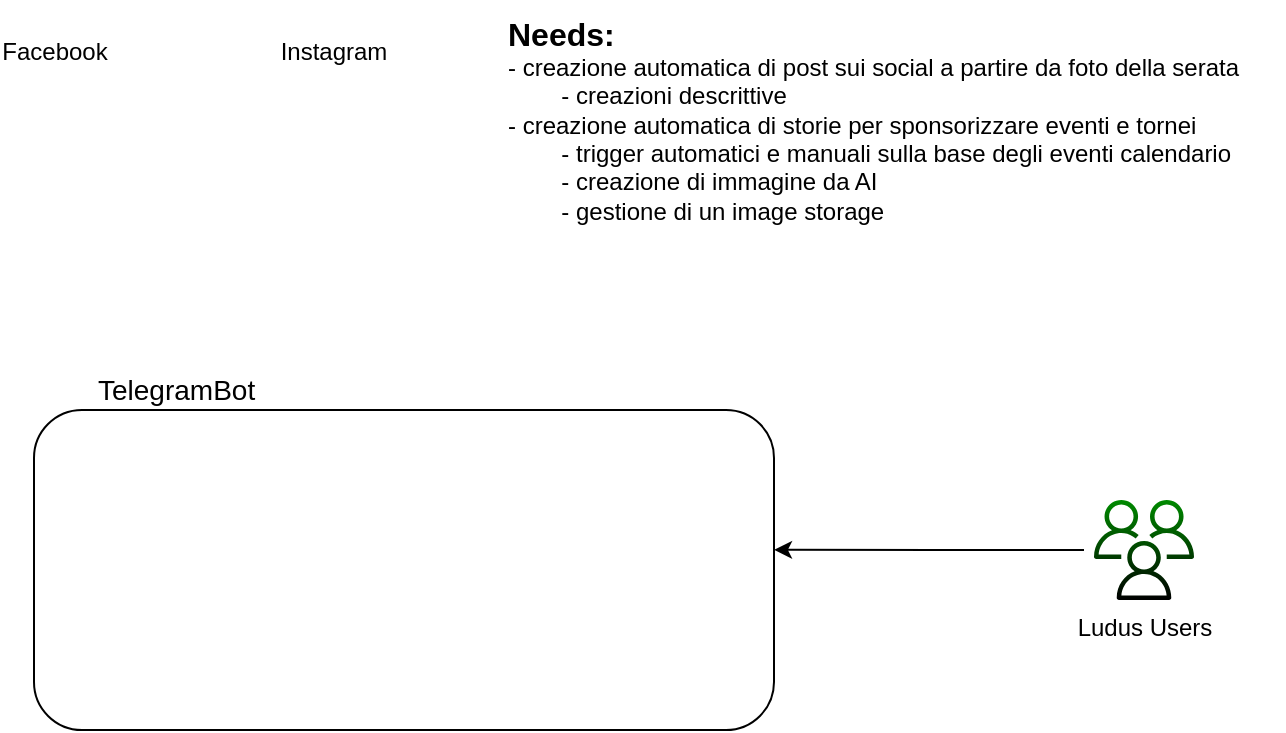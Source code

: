 <mxfile version="23.1.5" type="device">
  <diagram name="Pagina-1" id="RlPx2V80lAa3WAIiVTEK">
    <mxGraphModel dx="1000" dy="599" grid="1" gridSize="10" guides="1" tooltips="1" connect="1" arrows="1" fold="1" page="1" pageScale="1" pageWidth="827" pageHeight="1169" math="0" shadow="0">
      <root>
        <mxCell id="0" />
        <mxCell id="1" parent="0" />
        <mxCell id="vYMK42moYF4k0brq86LY-2" value="Facebook" style="shape=image;html=1;verticalAlign=bottom;verticalLabelPosition=top;labelBackgroundColor=none;imageAspect=0;aspect=fixed;image=https://cdn1.iconfinder.com/data/icons/social-media-2285/512/Colored_Facebook3_svg-128.png;labelPosition=center;align=center;" parent="1" vertex="1">
          <mxGeometry x="300" y="60" width="40" height="40" as="geometry" />
        </mxCell>
        <mxCell id="vYMK42moYF4k0brq86LY-3" value="Instagram" style="shape=image;verticalLabelPosition=top;labelBackgroundColor=default;verticalAlign=bottom;aspect=fixed;imageAspect=0;image=https://upload.wikimedia.org/wikipedia/commons/thumb/9/95/Instagram_logo_2022.svg/1200px-Instagram_logo_2022.svg.png;labelPosition=center;align=center;" parent="1" vertex="1">
          <mxGeometry x="440" y="60" width="40" height="40" as="geometry" />
        </mxCell>
        <mxCell id="vYMK42moYF4k0brq86LY-6" value="&lt;font color=&quot;#000000&quot;&gt;Ludus Users&lt;br&gt;&lt;br&gt;&lt;/font&gt;" style="outlineConnect=0;fillColor=#008a00;strokeColor=#005700;dashed=0;verticalLabelPosition=bottom;verticalAlign=top;align=center;html=1;fontSize=12;fontStyle=0;aspect=fixed;pointerEvents=1;shape=mxgraph.aws4.users;fillStyle=auto;fontColor=#ffffff;gradientDirection=south;gradientColor=default;" parent="1" vertex="1">
          <mxGeometry x="840" y="275" width="50" height="50" as="geometry" />
        </mxCell>
        <mxCell id="vYMK42moYF4k0brq86LY-10" value="&lt;b&gt;&lt;font style=&quot;font-size: 16px;&quot;&gt;Needs:&lt;/font&gt;&lt;/b&gt;&lt;br&gt;- creazione automatica di post sui social a partire da foto della serata&lt;br&gt;&lt;span style=&quot;white-space: pre;&quot;&gt;&#x9;&lt;/span&gt;- creazioni descrittive&lt;br&gt;- creazione automatica di storie per sponsorizzare eventi e tornei&lt;br&gt;&lt;span style=&quot;white-space: pre;&quot;&gt;&#x9;&lt;/span&gt;- trigger automatici e manuali sulla base degli eventi calendario&lt;br&gt;&lt;span style=&quot;white-space: pre;&quot;&gt;&#x9;&lt;/span&gt;- creazione di immagine da AI&lt;br&gt;&lt;span style=&quot;white-space: pre;&quot;&gt;&#x9;&lt;/span&gt;- gestione di un image storage" style="text;html=1;align=left;verticalAlign=middle;resizable=0;points=[];autosize=1;strokeColor=none;fillColor=none;" parent="1" vertex="1">
          <mxGeometry x="545" y="25" width="390" height="120" as="geometry" />
        </mxCell>
        <mxCell id="vYMK42moYF4k0brq86LY-12" value="" style="group;labelBackgroundColor=none;fontColor=#590d0d;" parent="1" vertex="1" connectable="0">
          <mxGeometry x="300" y="210" width="380" height="180" as="geometry" />
        </mxCell>
        <mxCell id="vYMK42moYF4k0brq86LY-11" value="" style="rounded=1;whiteSpace=wrap;html=1;" parent="vYMK42moYF4k0brq86LY-12" vertex="1">
          <mxGeometry x="10" y="20" width="370" height="160" as="geometry" />
        </mxCell>
        <mxCell id="vYMK42moYF4k0brq86LY-1" value="&lt;div style=&quot;text-align: center;&quot;&gt;&lt;span style=&quot;font-size: 14px;&quot;&gt;TelegramBot&lt;/span&gt;&lt;/div&gt;" style="shape=image;html=1;verticalAlign=middle;verticalLabelPosition=middle;labelBackgroundColor=none;imageAspect=0;aspect=fixed;image=https://cdn3.iconfinder.com/data/icons/social-media-chamfered-corner/154/telegram-128.png;labelPosition=right;align=left;spacingBottom=21;" parent="vYMK42moYF4k0brq86LY-12" vertex="1">
          <mxGeometry width="40" height="40" as="geometry" />
        </mxCell>
        <mxCell id="vYMK42moYF4k0brq86LY-13" style="edgeStyle=orthogonalEdgeStyle;rounded=0;orthogonalLoop=1;jettySize=auto;html=1;entryX=1;entryY=0.437;entryDx=0;entryDy=0;entryPerimeter=0;targetPerimeterSpacing=0;sourcePerimeterSpacing=5;endSize=6;startSize=6;" parent="1" source="vYMK42moYF4k0brq86LY-6" target="vYMK42moYF4k0brq86LY-11" edge="1">
          <mxGeometry relative="1" as="geometry" />
        </mxCell>
      </root>
    </mxGraphModel>
  </diagram>
</mxfile>
